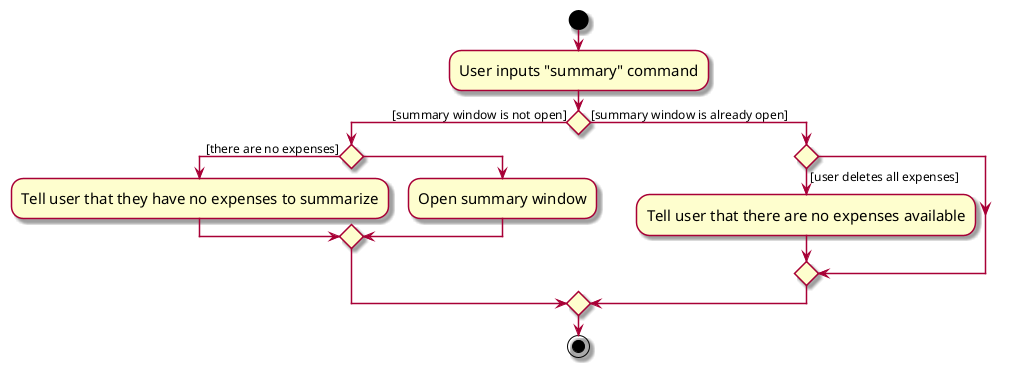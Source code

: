 @startuml
skin rose
skinparam ActivityFontSize 15
skinparam ArrowFontSize 12

start

:User inputs "summary" command;
if () then ([summary window is not open])
  if () then ([there are no expenses])
    :Tell user that they have no expenses to summarize;
  else ()
    :Open summary window;
  endif
else ([summary window is already open])
  if () then ([user deletes all expenses])
    :Tell user that there are no expenses available;
  endif
endif

stop

@enduml
